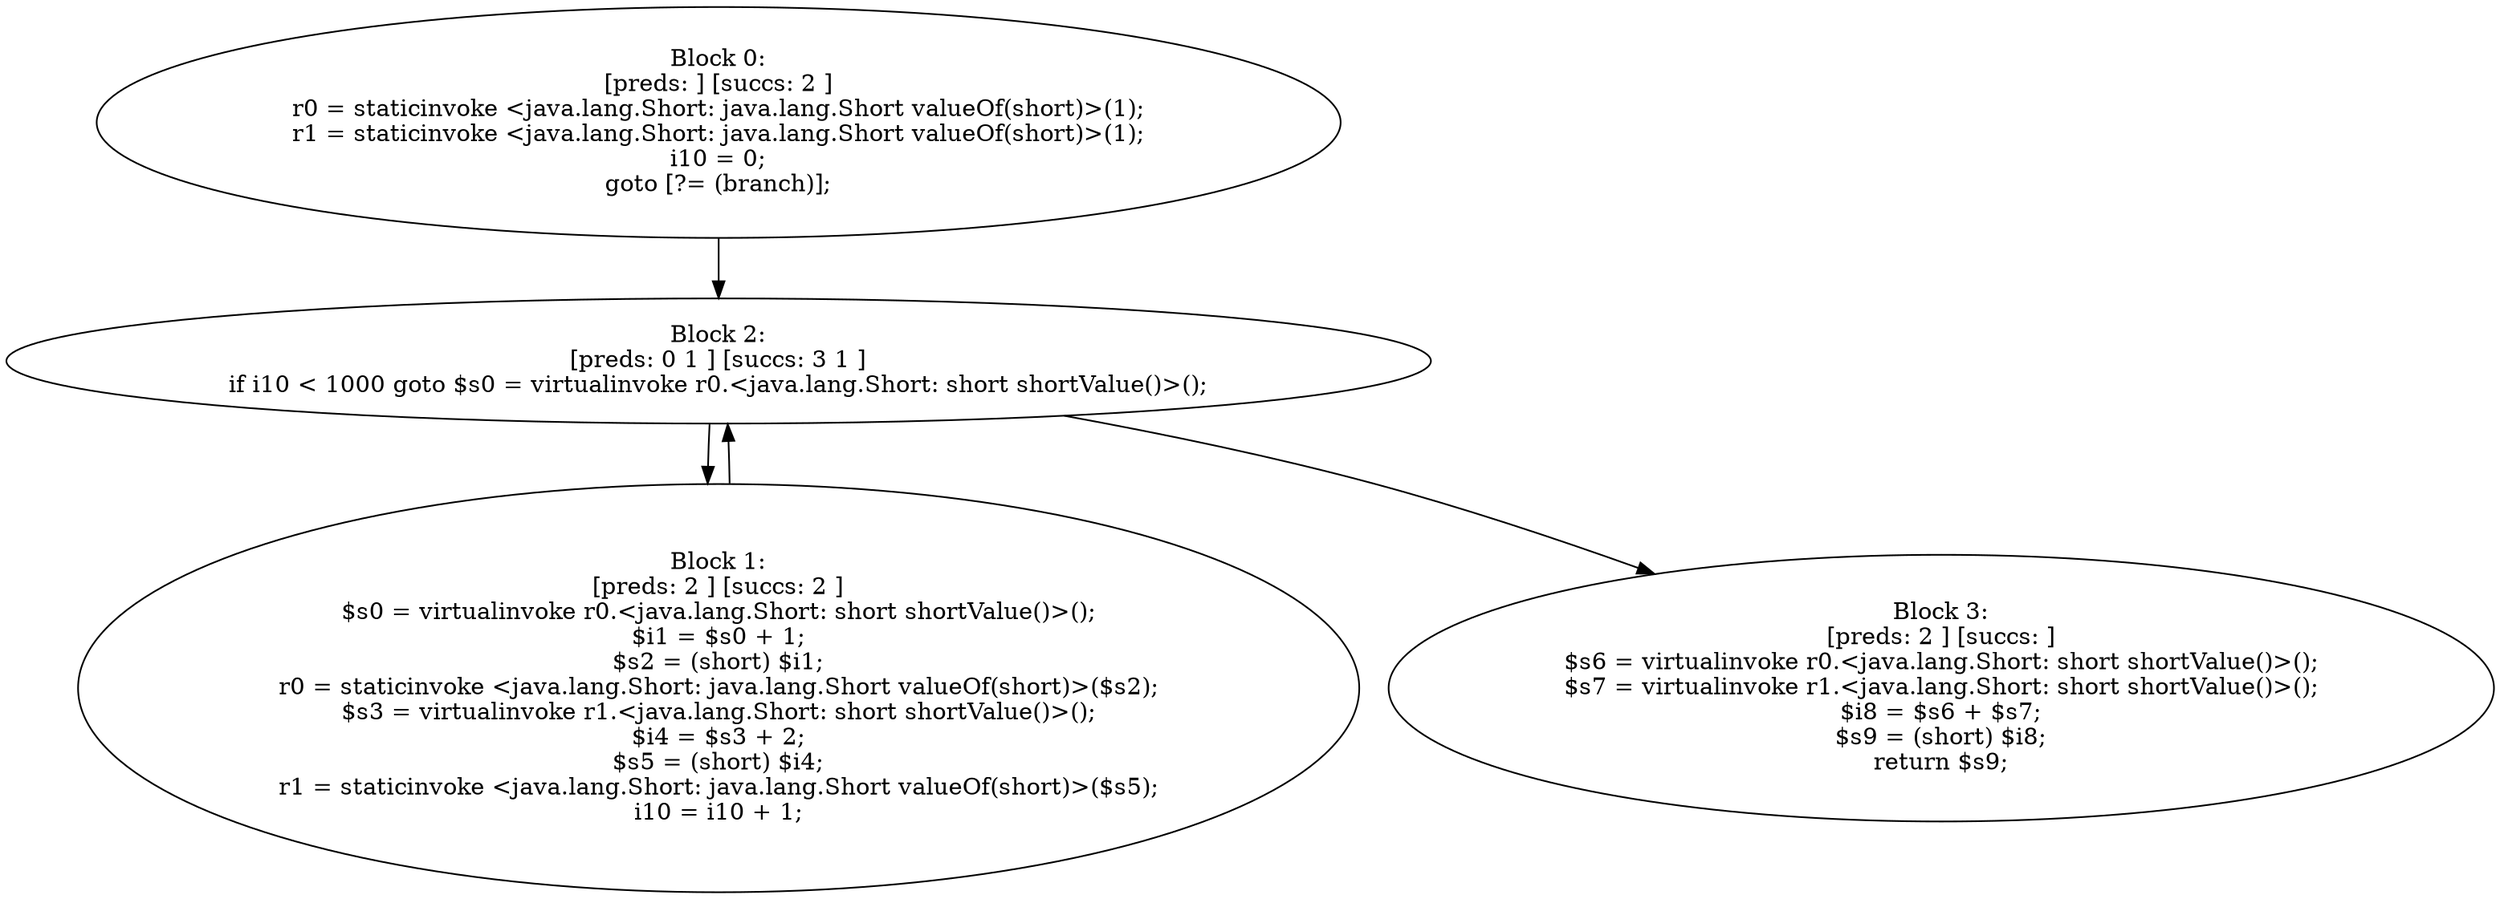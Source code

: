 digraph "unitGraph" {
    "Block 0:
[preds: ] [succs: 2 ]
r0 = staticinvoke <java.lang.Short: java.lang.Short valueOf(short)>(1);
r1 = staticinvoke <java.lang.Short: java.lang.Short valueOf(short)>(1);
i10 = 0;
goto [?= (branch)];
"
    "Block 1:
[preds: 2 ] [succs: 2 ]
$s0 = virtualinvoke r0.<java.lang.Short: short shortValue()>();
$i1 = $s0 + 1;
$s2 = (short) $i1;
r0 = staticinvoke <java.lang.Short: java.lang.Short valueOf(short)>($s2);
$s3 = virtualinvoke r1.<java.lang.Short: short shortValue()>();
$i4 = $s3 + 2;
$s5 = (short) $i4;
r1 = staticinvoke <java.lang.Short: java.lang.Short valueOf(short)>($s5);
i10 = i10 + 1;
"
    "Block 2:
[preds: 0 1 ] [succs: 3 1 ]
if i10 < 1000 goto $s0 = virtualinvoke r0.<java.lang.Short: short shortValue()>();
"
    "Block 3:
[preds: 2 ] [succs: ]
$s6 = virtualinvoke r0.<java.lang.Short: short shortValue()>();
$s7 = virtualinvoke r1.<java.lang.Short: short shortValue()>();
$i8 = $s6 + $s7;
$s9 = (short) $i8;
return $s9;
"
    "Block 0:
[preds: ] [succs: 2 ]
r0 = staticinvoke <java.lang.Short: java.lang.Short valueOf(short)>(1);
r1 = staticinvoke <java.lang.Short: java.lang.Short valueOf(short)>(1);
i10 = 0;
goto [?= (branch)];
"->"Block 2:
[preds: 0 1 ] [succs: 3 1 ]
if i10 < 1000 goto $s0 = virtualinvoke r0.<java.lang.Short: short shortValue()>();
";
    "Block 1:
[preds: 2 ] [succs: 2 ]
$s0 = virtualinvoke r0.<java.lang.Short: short shortValue()>();
$i1 = $s0 + 1;
$s2 = (short) $i1;
r0 = staticinvoke <java.lang.Short: java.lang.Short valueOf(short)>($s2);
$s3 = virtualinvoke r1.<java.lang.Short: short shortValue()>();
$i4 = $s3 + 2;
$s5 = (short) $i4;
r1 = staticinvoke <java.lang.Short: java.lang.Short valueOf(short)>($s5);
i10 = i10 + 1;
"->"Block 2:
[preds: 0 1 ] [succs: 3 1 ]
if i10 < 1000 goto $s0 = virtualinvoke r0.<java.lang.Short: short shortValue()>();
";
    "Block 2:
[preds: 0 1 ] [succs: 3 1 ]
if i10 < 1000 goto $s0 = virtualinvoke r0.<java.lang.Short: short shortValue()>();
"->"Block 3:
[preds: 2 ] [succs: ]
$s6 = virtualinvoke r0.<java.lang.Short: short shortValue()>();
$s7 = virtualinvoke r1.<java.lang.Short: short shortValue()>();
$i8 = $s6 + $s7;
$s9 = (short) $i8;
return $s9;
";
    "Block 2:
[preds: 0 1 ] [succs: 3 1 ]
if i10 < 1000 goto $s0 = virtualinvoke r0.<java.lang.Short: short shortValue()>();
"->"Block 1:
[preds: 2 ] [succs: 2 ]
$s0 = virtualinvoke r0.<java.lang.Short: short shortValue()>();
$i1 = $s0 + 1;
$s2 = (short) $i1;
r0 = staticinvoke <java.lang.Short: java.lang.Short valueOf(short)>($s2);
$s3 = virtualinvoke r1.<java.lang.Short: short shortValue()>();
$i4 = $s3 + 2;
$s5 = (short) $i4;
r1 = staticinvoke <java.lang.Short: java.lang.Short valueOf(short)>($s5);
i10 = i10 + 1;
";
}
